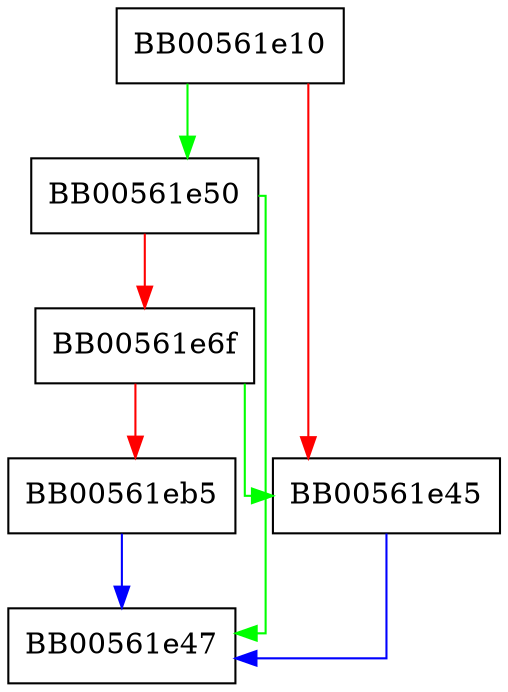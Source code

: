 digraph check_msg_given_cert {
  node [shape="box"];
  graph [splines=ortho];
  BB00561e10 -> BB00561e50 [color="green"];
  BB00561e10 -> BB00561e45 [color="red"];
  BB00561e45 -> BB00561e47 [color="blue"];
  BB00561e50 -> BB00561e47 [color="green"];
  BB00561e50 -> BB00561e6f [color="red"];
  BB00561e6f -> BB00561e45 [color="green"];
  BB00561e6f -> BB00561eb5 [color="red"];
  BB00561eb5 -> BB00561e47 [color="blue"];
}